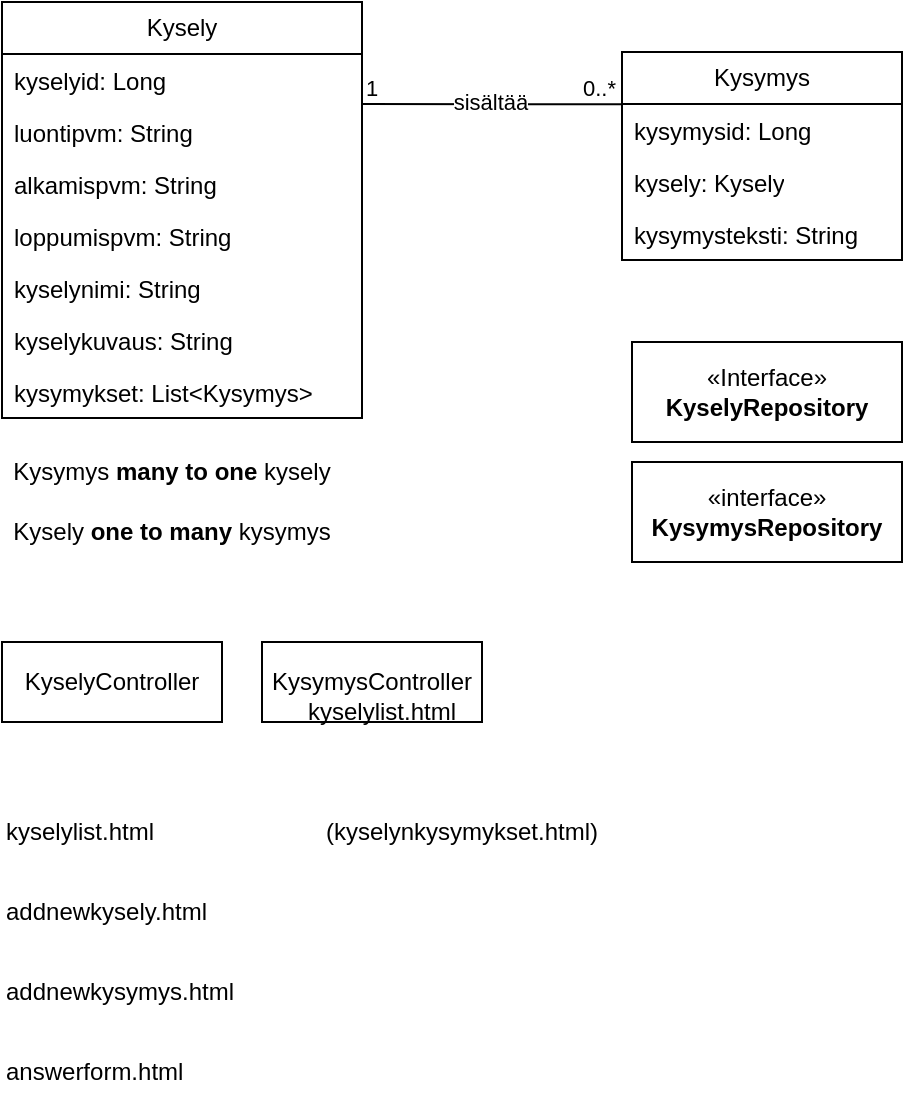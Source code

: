 <mxfile version="28.2.7">
  <diagram id="C5RBs43oDa-KdzZeNtuy" name="Page-1">
    <mxGraphModel dx="383" dy="464" grid="1" gridSize="10" guides="1" tooltips="1" connect="1" arrows="1" fold="1" page="1" pageScale="1" pageWidth="827" pageHeight="1169" math="0" shadow="0">
      <root>
        <mxCell id="WIyWlLk6GJQsqaUBKTNV-0" />
        <mxCell id="WIyWlLk6GJQsqaUBKTNV-1" parent="WIyWlLk6GJQsqaUBKTNV-0" />
        <mxCell id="JoBl5TrVzykHaEyNMU22-0" value="Kysely" style="swimlane;fontStyle=0;childLayout=stackLayout;horizontal=1;startSize=26;fillColor=none;horizontalStack=0;resizeParent=1;resizeParentMax=0;resizeLast=0;collapsible=1;marginBottom=0;whiteSpace=wrap;html=1;" parent="WIyWlLk6GJQsqaUBKTNV-1" vertex="1">
          <mxGeometry x="40" y="40" width="180" height="208" as="geometry" />
        </mxCell>
        <mxCell id="JoBl5TrVzykHaEyNMU22-1" value="kyselyid: Long" style="text;strokeColor=none;fillColor=none;align=left;verticalAlign=top;spacingLeft=4;spacingRight=4;overflow=hidden;rotatable=0;points=[[0,0.5],[1,0.5]];portConstraint=eastwest;whiteSpace=wrap;html=1;" parent="JoBl5TrVzykHaEyNMU22-0" vertex="1">
          <mxGeometry y="26" width="180" height="26" as="geometry" />
        </mxCell>
        <mxCell id="joLyJkTegj7OppRMsLIA-0" value="luontipvm: String" style="text;strokeColor=none;fillColor=none;align=left;verticalAlign=top;spacingLeft=4;spacingRight=4;overflow=hidden;rotatable=0;points=[[0,0.5],[1,0.5]];portConstraint=eastwest;whiteSpace=wrap;html=1;" parent="JoBl5TrVzykHaEyNMU22-0" vertex="1">
          <mxGeometry y="52" width="180" height="26" as="geometry" />
        </mxCell>
        <mxCell id="JoBl5TrVzykHaEyNMU22-2" value="alkamispvm: String" style="text;strokeColor=none;fillColor=none;align=left;verticalAlign=top;spacingLeft=4;spacingRight=4;overflow=hidden;rotatable=0;points=[[0,0.5],[1,0.5]];portConstraint=eastwest;whiteSpace=wrap;html=1;" parent="JoBl5TrVzykHaEyNMU22-0" vertex="1">
          <mxGeometry y="78" width="180" height="26" as="geometry" />
        </mxCell>
        <mxCell id="JoBl5TrVzykHaEyNMU22-3" value="loppumispvm: String" style="text;strokeColor=none;fillColor=none;align=left;verticalAlign=top;spacingLeft=4;spacingRight=4;overflow=hidden;rotatable=0;points=[[0,0.5],[1,0.5]];portConstraint=eastwest;whiteSpace=wrap;html=1;" parent="JoBl5TrVzykHaEyNMU22-0" vertex="1">
          <mxGeometry y="104" width="180" height="26" as="geometry" />
        </mxCell>
        <mxCell id="JoBl5TrVzykHaEyNMU22-13" value="kyselynimi: String" style="text;strokeColor=none;fillColor=none;align=left;verticalAlign=top;spacingLeft=4;spacingRight=4;overflow=hidden;rotatable=0;points=[[0,0.5],[1,0.5]];portConstraint=eastwest;whiteSpace=wrap;html=1;" parent="JoBl5TrVzykHaEyNMU22-0" vertex="1">
          <mxGeometry y="130" width="180" height="26" as="geometry" />
        </mxCell>
        <mxCell id="JoBl5TrVzykHaEyNMU22-14" value="kyselykuvaus: String" style="text;strokeColor=none;fillColor=none;align=left;verticalAlign=top;spacingLeft=4;spacingRight=4;overflow=hidden;rotatable=0;points=[[0,0.5],[1,0.5]];portConstraint=eastwest;whiteSpace=wrap;html=1;" parent="JoBl5TrVzykHaEyNMU22-0" vertex="1">
          <mxGeometry y="156" width="180" height="26" as="geometry" />
        </mxCell>
        <mxCell id="q2erpa_-rk3ymN-rz5S8-0" value="kysymykset: List&amp;lt;Kysymys&amp;gt;" style="text;strokeColor=none;fillColor=none;align=left;verticalAlign=top;spacingLeft=4;spacingRight=4;overflow=hidden;rotatable=0;points=[[0,0.5],[1,0.5]];portConstraint=eastwest;whiteSpace=wrap;html=1;" vertex="1" parent="JoBl5TrVzykHaEyNMU22-0">
          <mxGeometry y="182" width="180" height="26" as="geometry" />
        </mxCell>
        <mxCell id="JoBl5TrVzykHaEyNMU22-4" value="Kysymys" style="swimlane;fontStyle=0;childLayout=stackLayout;horizontal=1;startSize=26;fillColor=none;horizontalStack=0;resizeParent=1;resizeParentMax=0;resizeLast=0;collapsible=1;marginBottom=0;whiteSpace=wrap;html=1;" parent="WIyWlLk6GJQsqaUBKTNV-1" vertex="1">
          <mxGeometry x="350" y="65" width="140" height="104" as="geometry" />
        </mxCell>
        <mxCell id="JoBl5TrVzykHaEyNMU22-12" value="kysymysid: Long" style="text;strokeColor=none;fillColor=none;align=left;verticalAlign=top;spacingLeft=4;spacingRight=4;overflow=hidden;rotatable=0;points=[[0,0.5],[1,0.5]];portConstraint=eastwest;whiteSpace=wrap;html=1;" parent="JoBl5TrVzykHaEyNMU22-4" vertex="1">
          <mxGeometry y="26" width="140" height="26" as="geometry" />
        </mxCell>
        <mxCell id="joLyJkTegj7OppRMsLIA-3" value="kysely: Kysely" style="text;strokeColor=none;fillColor=none;align=left;verticalAlign=top;spacingLeft=4;spacingRight=4;overflow=hidden;rotatable=0;points=[[0,0.5],[1,0.5]];portConstraint=eastwest;whiteSpace=wrap;html=1;" parent="JoBl5TrVzykHaEyNMU22-4" vertex="1">
          <mxGeometry y="52" width="140" height="26" as="geometry" />
        </mxCell>
        <mxCell id="joLyJkTegj7OppRMsLIA-2" value="kysymysteksti: String" style="text;strokeColor=none;fillColor=none;align=left;verticalAlign=top;spacingLeft=4;spacingRight=4;overflow=hidden;rotatable=0;points=[[0,0.5],[1,0.5]];portConstraint=eastwest;whiteSpace=wrap;html=1;" parent="JoBl5TrVzykHaEyNMU22-4" vertex="1">
          <mxGeometry y="78" width="140" height="26" as="geometry" />
        </mxCell>
        <mxCell id="JoBl5TrVzykHaEyNMU22-8" value="" style="endArrow=none;html=1;edgeStyle=orthogonalEdgeStyle;rounded=0;entryX=0.003;entryY=0.928;entryDx=0;entryDy=0;entryPerimeter=0;" parent="WIyWlLk6GJQsqaUBKTNV-1" edge="1">
          <mxGeometry relative="1" as="geometry">
            <mxPoint x="220" y="91" as="sourcePoint" />
            <mxPoint x="350.42" y="91.128" as="targetPoint" />
            <Array as="points">
              <mxPoint x="221" y="91" />
            </Array>
          </mxGeometry>
        </mxCell>
        <mxCell id="JoBl5TrVzykHaEyNMU22-9" value="1" style="edgeLabel;resizable=0;html=1;align=left;verticalAlign=bottom;" parent="JoBl5TrVzykHaEyNMU22-8" connectable="0" vertex="1">
          <mxGeometry x="-1" relative="1" as="geometry" />
        </mxCell>
        <mxCell id="JoBl5TrVzykHaEyNMU22-10" value="0..*" style="edgeLabel;resizable=0;html=1;align=right;verticalAlign=bottom;" parent="JoBl5TrVzykHaEyNMU22-8" connectable="0" vertex="1">
          <mxGeometry x="1" relative="1" as="geometry">
            <mxPoint x="-3" as="offset" />
          </mxGeometry>
        </mxCell>
        <mxCell id="JoBl5TrVzykHaEyNMU22-11" value="sisältää" style="edgeLabel;html=1;align=center;verticalAlign=middle;resizable=0;points=[];" parent="JoBl5TrVzykHaEyNMU22-8" vertex="1" connectable="0">
          <mxGeometry x="-0.03" y="1" relative="1" as="geometry">
            <mxPoint as="offset" />
          </mxGeometry>
        </mxCell>
        <mxCell id="q2erpa_-rk3ymN-rz5S8-1" value="Kysymys &lt;b&gt;many to one&lt;/b&gt; kysely" style="text;html=1;whiteSpace=wrap;strokeColor=none;fillColor=none;align=center;verticalAlign=middle;rounded=0;" vertex="1" parent="WIyWlLk6GJQsqaUBKTNV-1">
          <mxGeometry x="40" y="260" width="170" height="30" as="geometry" />
        </mxCell>
        <mxCell id="q2erpa_-rk3ymN-rz5S8-2" value="Kysely &lt;b&gt;one to many&lt;/b&gt; kysymys" style="text;html=1;whiteSpace=wrap;strokeColor=none;fillColor=none;align=center;verticalAlign=middle;rounded=0;" vertex="1" parent="WIyWlLk6GJQsqaUBKTNV-1">
          <mxGeometry x="40" y="290" width="170" height="30" as="geometry" />
        </mxCell>
        <mxCell id="q2erpa_-rk3ymN-rz5S8-5" value="«interface»&lt;br&gt;&lt;b&gt;Kysymys&lt;/b&gt;&lt;b&gt;Repository&lt;/b&gt;" style="html=1;whiteSpace=wrap;" vertex="1" parent="WIyWlLk6GJQsqaUBKTNV-1">
          <mxGeometry x="355" y="270" width="135" height="50" as="geometry" />
        </mxCell>
        <mxCell id="q2erpa_-rk3ymN-rz5S8-6" value="«Interface»&lt;br&gt;&lt;b&gt;KyselyRepository&lt;/b&gt;" style="html=1;whiteSpace=wrap;" vertex="1" parent="WIyWlLk6GJQsqaUBKTNV-1">
          <mxGeometry x="355" y="210" width="135" height="50" as="geometry" />
        </mxCell>
        <mxCell id="q2erpa_-rk3ymN-rz5S8-7" value="KysymysController" style="html=1;whiteSpace=wrap;" vertex="1" parent="WIyWlLk6GJQsqaUBKTNV-1">
          <mxGeometry x="170" y="360" width="110" height="40" as="geometry" />
        </mxCell>
        <mxCell id="q2erpa_-rk3ymN-rz5S8-8" value="KyselyController" style="html=1;whiteSpace=wrap;" vertex="1" parent="WIyWlLk6GJQsqaUBKTNV-1">
          <mxGeometry x="40" y="360" width="110" height="40" as="geometry" />
        </mxCell>
        <mxCell id="q2erpa_-rk3ymN-rz5S8-9" value="kyselylist.html" style="text;html=1;whiteSpace=wrap;strokeColor=none;fillColor=none;align=left;verticalAlign=middle;rounded=0;" vertex="1" parent="WIyWlLk6GJQsqaUBKTNV-1">
          <mxGeometry x="40" y="440" width="120" height="30" as="geometry" />
        </mxCell>
        <mxCell id="q2erpa_-rk3ymN-rz5S8-10" value="addnewkysely.html" style="text;html=1;whiteSpace=wrap;strokeColor=none;fillColor=none;align=left;verticalAlign=middle;rounded=0;" vertex="1" parent="WIyWlLk6GJQsqaUBKTNV-1">
          <mxGeometry x="40" y="480" width="120" height="30" as="geometry" />
        </mxCell>
        <mxCell id="q2erpa_-rk3ymN-rz5S8-11" value="answerform.html" style="text;html=1;whiteSpace=wrap;strokeColor=none;fillColor=none;align=left;verticalAlign=middle;rounded=0;" vertex="1" parent="WIyWlLk6GJQsqaUBKTNV-1">
          <mxGeometry x="40" y="560" width="120" height="30" as="geometry" />
        </mxCell>
        <mxCell id="q2erpa_-rk3ymN-rz5S8-12" value="addnewkysymys.html" style="text;html=1;whiteSpace=wrap;strokeColor=none;fillColor=none;align=left;verticalAlign=middle;rounded=0;" vertex="1" parent="WIyWlLk6GJQsqaUBKTNV-1">
          <mxGeometry x="40" y="520" width="120" height="30" as="geometry" />
        </mxCell>
        <mxCell id="q2erpa_-rk3ymN-rz5S8-13" value="kyselylist.html" style="text;html=1;whiteSpace=wrap;strokeColor=none;fillColor=none;align=center;verticalAlign=middle;rounded=0;" vertex="1" parent="WIyWlLk6GJQsqaUBKTNV-1">
          <mxGeometry x="170" y="380" width="120" height="30" as="geometry" />
        </mxCell>
        <mxCell id="q2erpa_-rk3ymN-rz5S8-14" value="(kyselynkysymykset.html)" style="text;html=1;whiteSpace=wrap;strokeColor=none;fillColor=none;align=left;verticalAlign=middle;rounded=0;" vertex="1" parent="WIyWlLk6GJQsqaUBKTNV-1">
          <mxGeometry x="200" y="440" width="150" height="30" as="geometry" />
        </mxCell>
      </root>
    </mxGraphModel>
  </diagram>
</mxfile>
